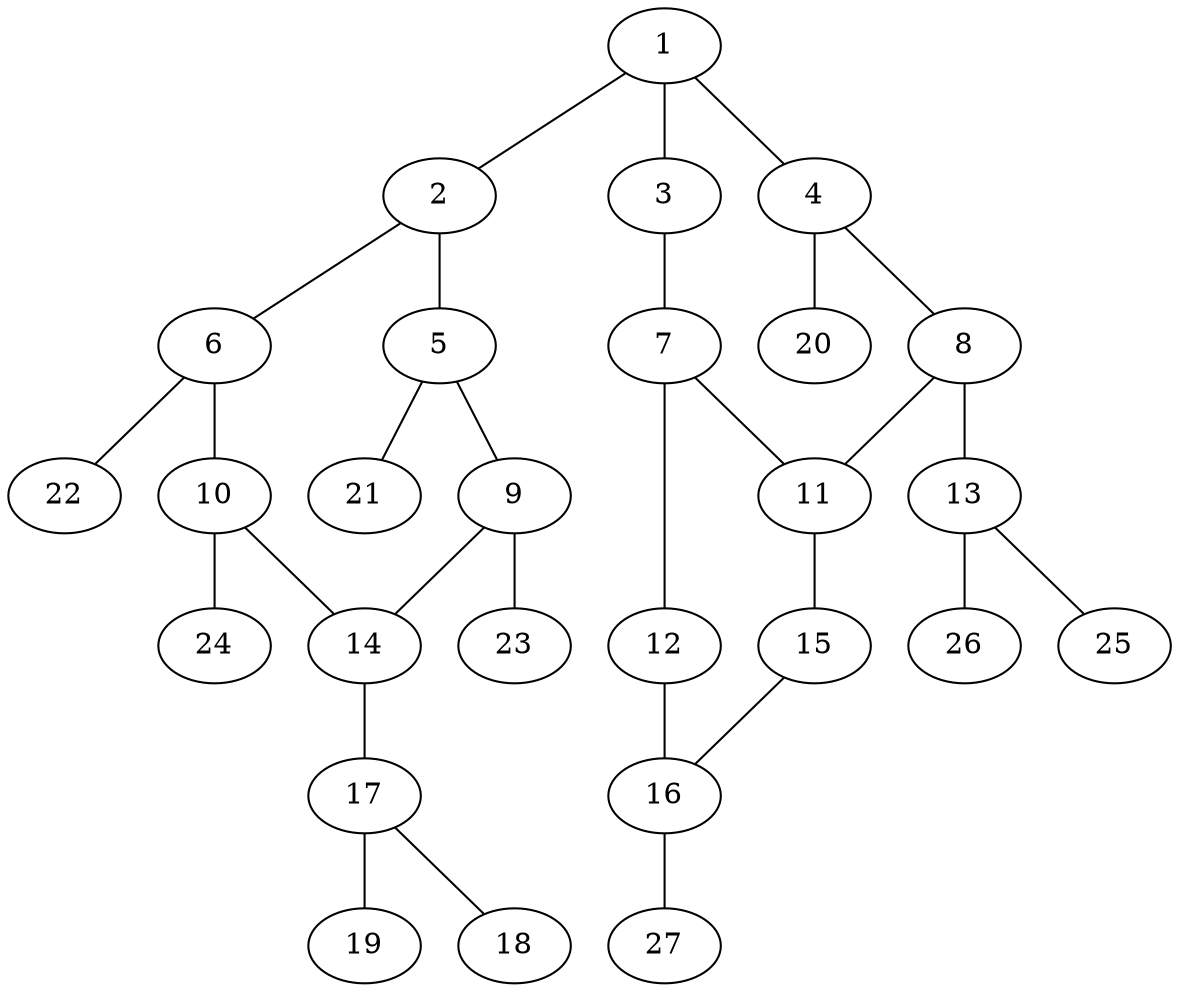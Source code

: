 graph molecule_1705 {
	1	 [chem=C];
	2	 [chem=C];
	1 -- 2	 [valence=1];
	3	 [chem=N];
	1 -- 3	 [valence=2];
	4	 [chem=N];
	1 -- 4	 [valence=1];
	5	 [chem=C];
	2 -- 5	 [valence=2];
	6	 [chem=C];
	2 -- 6	 [valence=1];
	7	 [chem=C];
	3 -- 7	 [valence=1];
	8	 [chem=C];
	4 -- 8	 [valence=1];
	20	 [chem=H];
	4 -- 20	 [valence=1];
	9	 [chem=C];
	5 -- 9	 [valence=1];
	21	 [chem=H];
	5 -- 21	 [valence=1];
	10	 [chem=C];
	6 -- 10	 [valence=2];
	22	 [chem=H];
	6 -- 22	 [valence=1];
	11	 [chem=C];
	7 -- 11	 [valence=1];
	12	 [chem=N];
	7 -- 12	 [valence=2];
	8 -- 11	 [valence=2];
	13	 [chem=N];
	8 -- 13	 [valence=1];
	14	 [chem=C];
	9 -- 14	 [valence=2];
	23	 [chem=H];
	9 -- 23	 [valence=1];
	10 -- 14	 [valence=1];
	24	 [chem=H];
	10 -- 24	 [valence=1];
	15	 [chem=N];
	11 -- 15	 [valence=1];
	16	 [chem=C];
	12 -- 16	 [valence=1];
	25	 [chem=H];
	13 -- 25	 [valence=1];
	26	 [chem=H];
	13 -- 26	 [valence=1];
	17	 [chem=N];
	14 -- 17	 [valence=1];
	15 -- 16	 [valence=2];
	27	 [chem=H];
	16 -- 27	 [valence=1];
	18	 [chem=O];
	17 -- 18	 [valence=2];
	19	 [chem=O];
	17 -- 19	 [valence=1];
}
